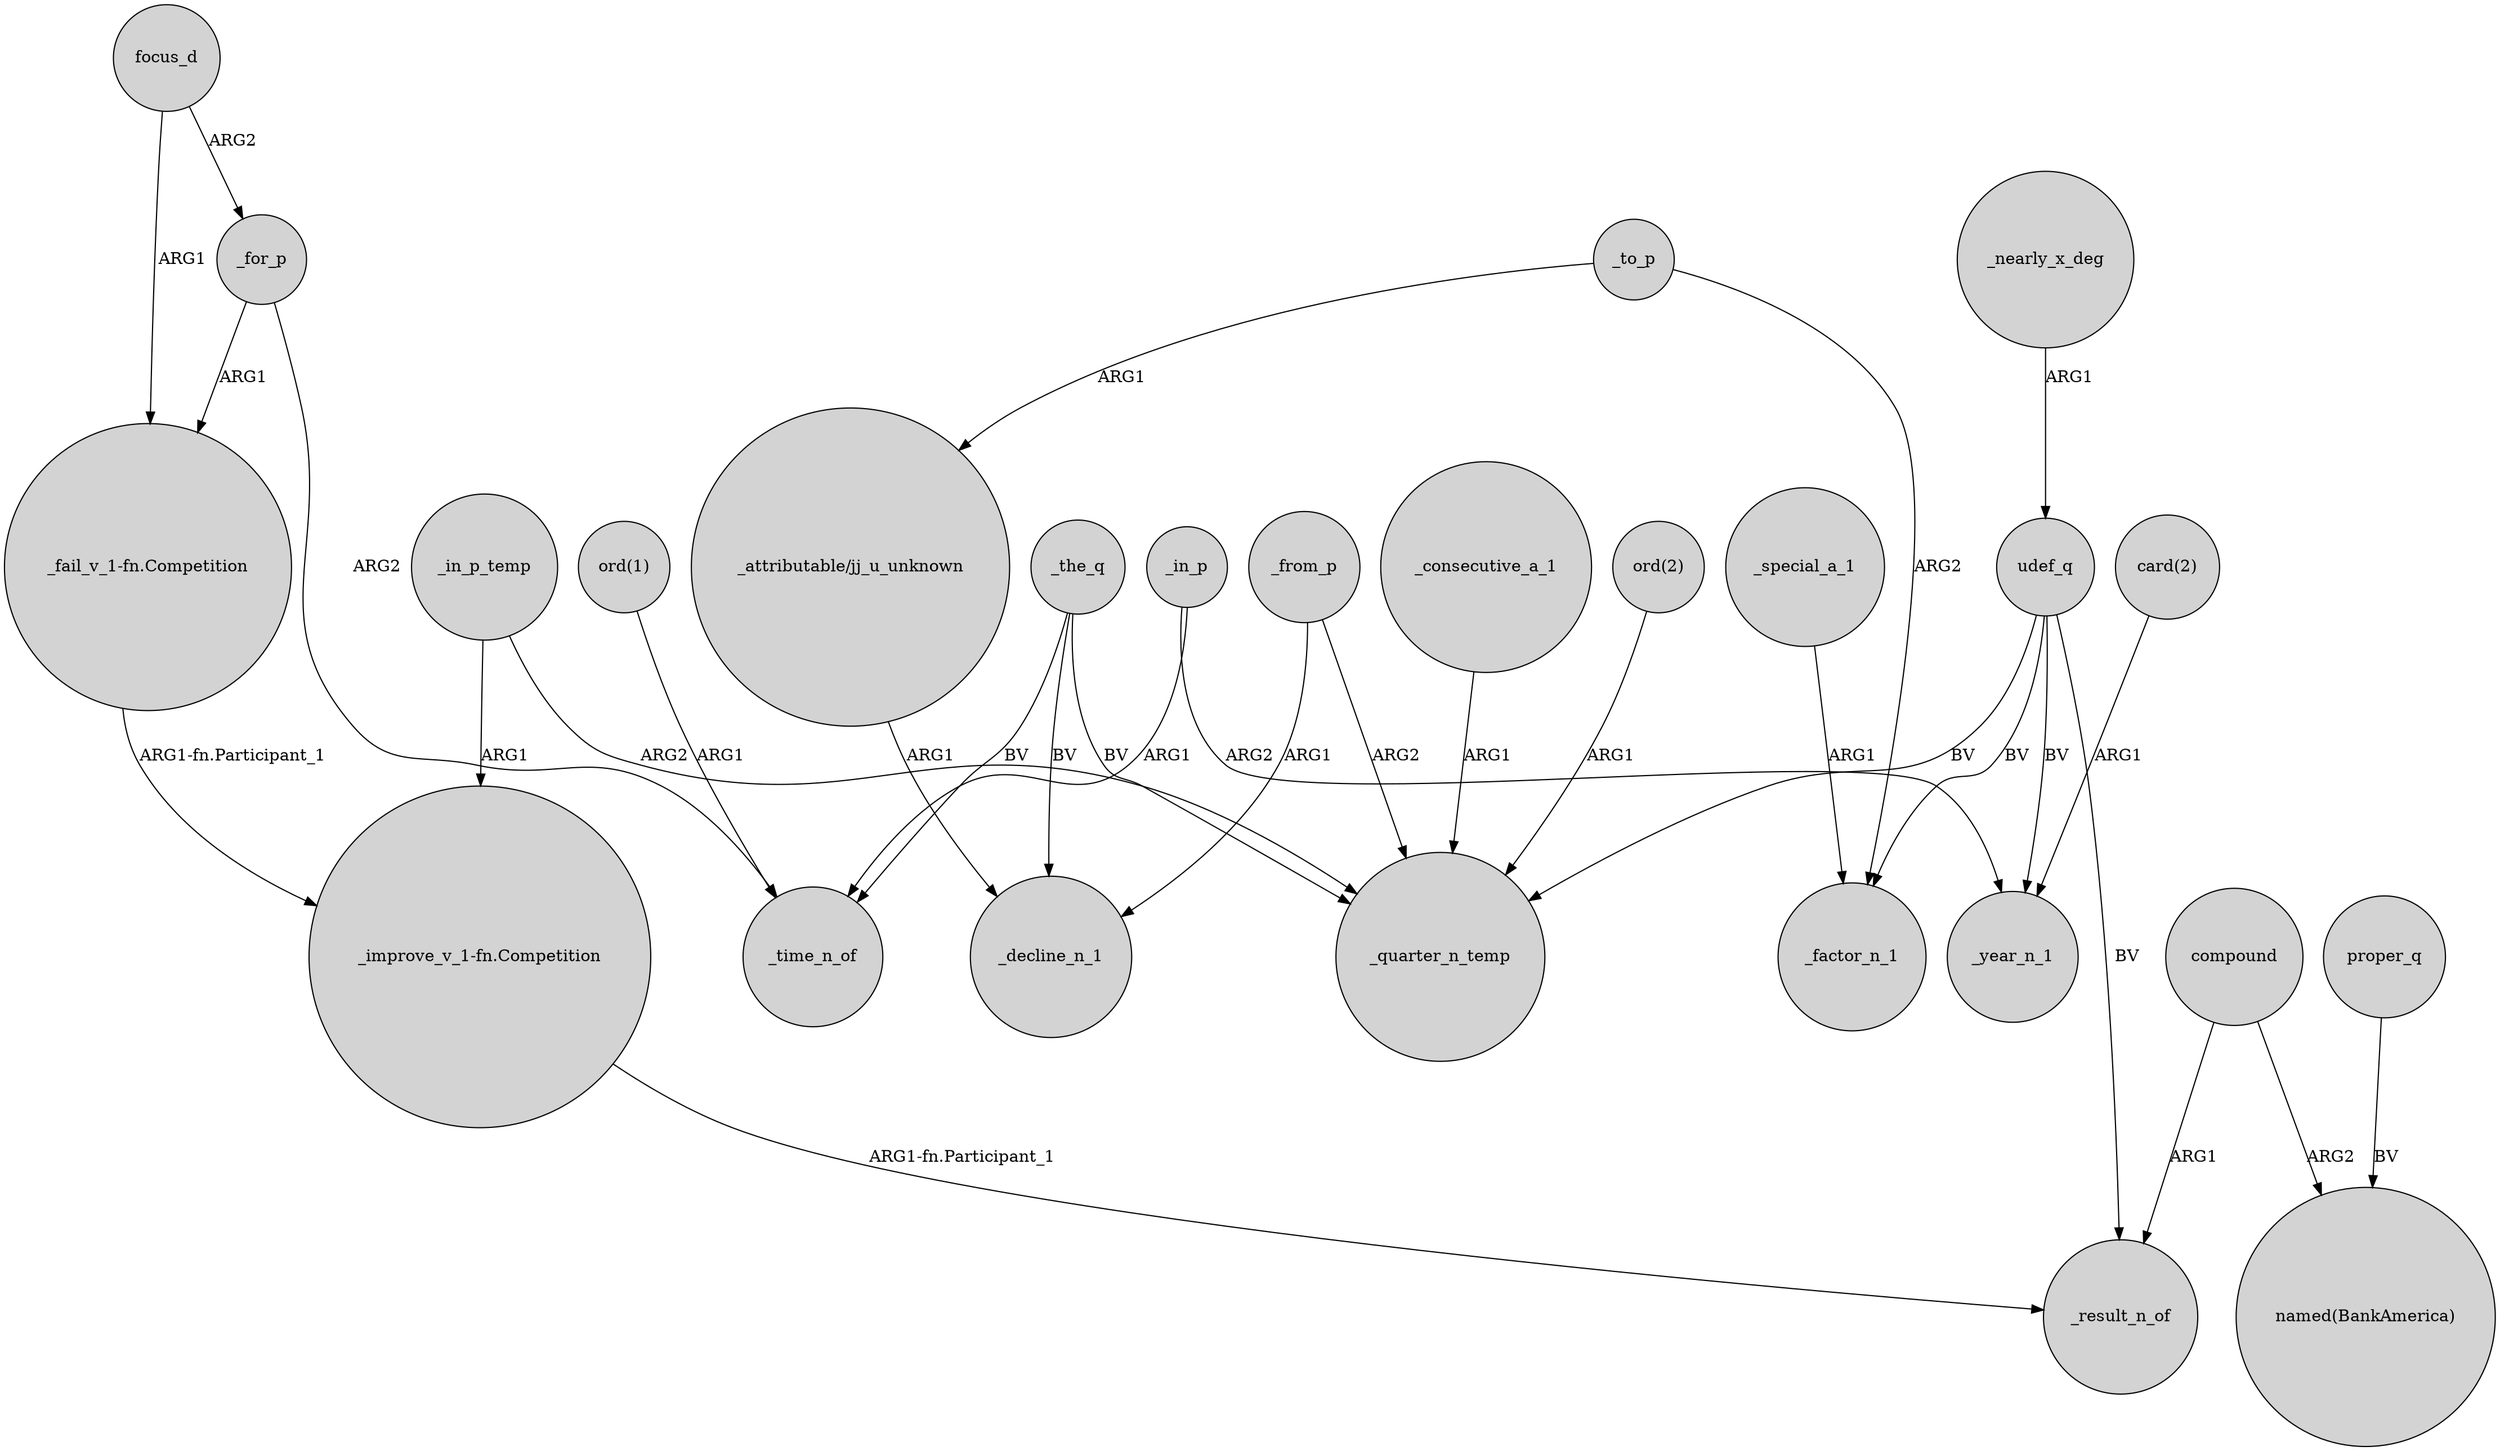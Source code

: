 digraph {
	node [shape=circle style=filled]
	_from_p -> _quarter_n_temp [label=ARG2]
	_in_p_temp -> _quarter_n_temp [label=ARG2]
	"_fail_v_1-fn.Competition" -> "_improve_v_1-fn.Competition" [label="ARG1-fn.Participant_1"]
	_in_p -> _year_n_1 [label=ARG2]
	_consecutive_a_1 -> _quarter_n_temp [label=ARG1]
	_for_p -> "_fail_v_1-fn.Competition" [label=ARG1]
	_special_a_1 -> _factor_n_1 [label=ARG1]
	_from_p -> _decline_n_1 [label=ARG1]
	_the_q -> _quarter_n_temp [label=BV]
	focus_d -> "_fail_v_1-fn.Competition" [label=ARG1]
	proper_q -> "named(BankAmerica)" [label=BV]
	"ord(1)" -> _time_n_of [label=ARG1]
	"_improve_v_1-fn.Competition" -> _result_n_of [label="ARG1-fn.Participant_1"]
	_the_q -> _time_n_of [label=BV]
	udef_q -> _factor_n_1 [label=BV]
	_in_p -> _time_n_of [label=ARG1]
	"_attributable/jj_u_unknown" -> _decline_n_1 [label=ARG1]
	_for_p -> _time_n_of [label=ARG2]
	udef_q -> _quarter_n_temp [label=BV]
	_to_p -> "_attributable/jj_u_unknown" [label=ARG1]
	"ord(2)" -> _quarter_n_temp [label=ARG1]
	udef_q -> _year_n_1 [label=BV]
	"card(2)" -> _year_n_1 [label=ARG1]
	_in_p_temp -> "_improve_v_1-fn.Competition" [label=ARG1]
	_nearly_x_deg -> udef_q [label=ARG1]
	_the_q -> _decline_n_1 [label=BV]
	focus_d -> _for_p [label=ARG2]
	compound -> _result_n_of [label=ARG1]
	udef_q -> _result_n_of [label=BV]
	compound -> "named(BankAmerica)" [label=ARG2]
	_to_p -> _factor_n_1 [label=ARG2]
}
